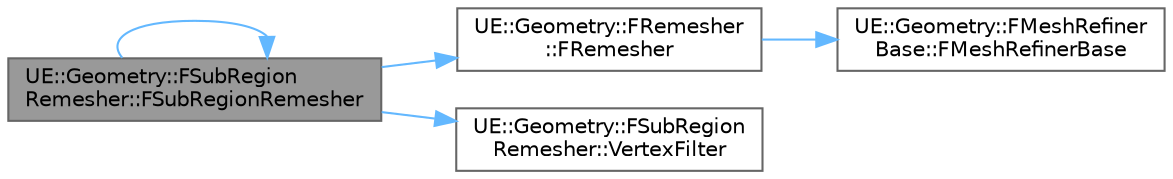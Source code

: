 digraph "UE::Geometry::FSubRegionRemesher::FSubRegionRemesher"
{
 // INTERACTIVE_SVG=YES
 // LATEX_PDF_SIZE
  bgcolor="transparent";
  edge [fontname=Helvetica,fontsize=10,labelfontname=Helvetica,labelfontsize=10];
  node [fontname=Helvetica,fontsize=10,shape=box,height=0.2,width=0.4];
  rankdir="LR";
  Node1 [id="Node000001",label="UE::Geometry::FSubRegion\lRemesher::FSubRegionRemesher",height=0.2,width=0.4,color="gray40", fillcolor="grey60", style="filled", fontcolor="black",tooltip=" "];
  Node1 -> Node2 [id="edge1_Node000001_Node000002",color="steelblue1",style="solid",tooltip=" "];
  Node2 [id="Node000002",label="UE::Geometry::FRemesher\l::FRemesher",height=0.2,width=0.4,color="grey40", fillcolor="white", style="filled",URL="$dc/ddc/classUE_1_1Geometry_1_1FRemesher.html#a6bb822f978ca7d396c95c9d7208edf1f",tooltip=" "];
  Node2 -> Node3 [id="edge2_Node000002_Node000003",color="steelblue1",style="solid",tooltip=" "];
  Node3 [id="Node000003",label="UE::Geometry::FMeshRefiner\lBase::FMeshRefinerBase",height=0.2,width=0.4,color="grey40", fillcolor="white", style="filled",URL="$dc/d69/classUE_1_1Geometry_1_1FMeshRefinerBase.html#a3713b9a1d32cac3e0638883f128cd130",tooltip=" "];
  Node1 -> Node1 [id="edge3_Node000001_Node000001",color="steelblue1",style="solid",tooltip=" "];
  Node1 -> Node4 [id="edge4_Node000001_Node000004",color="steelblue1",style="solid",tooltip=" "];
  Node4 [id="Node000004",label="UE::Geometry::FSubRegion\lRemesher::VertexFilter",height=0.2,width=0.4,color="grey40", fillcolor="white", style="filled",URL="$d8/d3f/classUE_1_1Geometry_1_1FSubRegionRemesher.html#abbac4bf14a50823aeecb89c2b203d13f",tooltip=" "];
}
